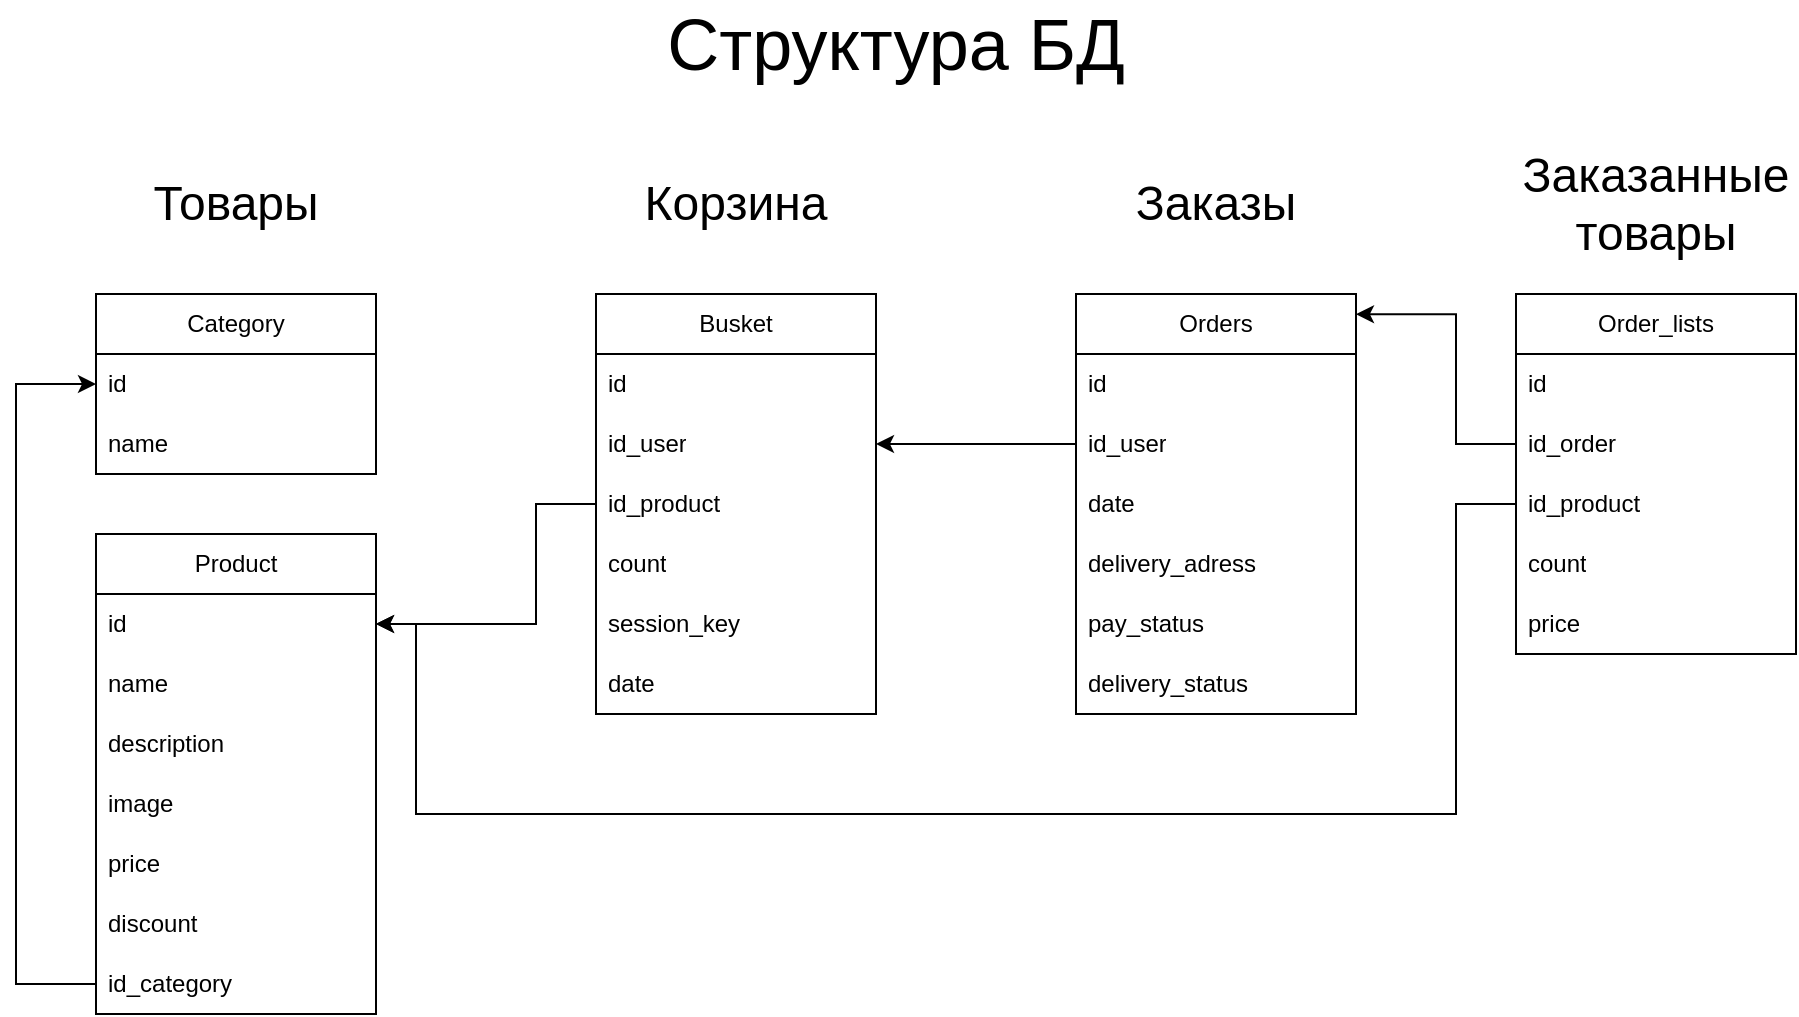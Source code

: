<mxfile version="23.0.2" type="device">
  <diagram name="Страница — 1" id="r4F9Mqhy83kfahdFCiny">
    <mxGraphModel dx="794" dy="511" grid="1" gridSize="10" guides="1" tooltips="1" connect="1" arrows="1" fold="1" page="1" pageScale="1" pageWidth="2339" pageHeight="3300" math="0" shadow="0">
      <root>
        <mxCell id="0" />
        <mxCell id="1" parent="0" />
        <mxCell id="543wyHHQoXR9F3pvuJpK-1" value="Category" style="swimlane;fontStyle=0;childLayout=stackLayout;horizontal=1;startSize=30;horizontalStack=0;resizeParent=1;resizeParentMax=0;resizeLast=0;collapsible=1;marginBottom=0;whiteSpace=wrap;html=1;" parent="1" vertex="1">
          <mxGeometry x="180" y="180" width="140" height="90" as="geometry" />
        </mxCell>
        <mxCell id="543wyHHQoXR9F3pvuJpK-2" value="id" style="text;strokeColor=none;fillColor=none;align=left;verticalAlign=middle;spacingLeft=4;spacingRight=4;overflow=hidden;points=[[0,0.5],[1,0.5]];portConstraint=eastwest;rotatable=0;whiteSpace=wrap;html=1;" parent="543wyHHQoXR9F3pvuJpK-1" vertex="1">
          <mxGeometry y="30" width="140" height="30" as="geometry" />
        </mxCell>
        <mxCell id="543wyHHQoXR9F3pvuJpK-3" value="name" style="text;strokeColor=none;fillColor=none;align=left;verticalAlign=middle;spacingLeft=4;spacingRight=4;overflow=hidden;points=[[0,0.5],[1,0.5]];portConstraint=eastwest;rotatable=0;whiteSpace=wrap;html=1;" parent="543wyHHQoXR9F3pvuJpK-1" vertex="1">
          <mxGeometry y="60" width="140" height="30" as="geometry" />
        </mxCell>
        <mxCell id="543wyHHQoXR9F3pvuJpK-5" value="&lt;font style=&quot;font-size: 36px;&quot;&gt;Структура БД&lt;/font&gt;" style="text;html=1;strokeColor=none;fillColor=none;align=center;verticalAlign=middle;whiteSpace=wrap;rounded=0;" parent="1" vertex="1">
          <mxGeometry x="450" y="40" width="260" height="30" as="geometry" />
        </mxCell>
        <mxCell id="543wyHHQoXR9F3pvuJpK-6" value="&lt;span style=&quot;font-size: 24px;&quot;&gt;Товары&lt;/span&gt;" style="text;html=1;strokeColor=none;fillColor=none;align=center;verticalAlign=middle;whiteSpace=wrap;rounded=0;" parent="1" vertex="1">
          <mxGeometry x="220" y="120" width="60" height="30" as="geometry" />
        </mxCell>
        <mxCell id="543wyHHQoXR9F3pvuJpK-7" value="Product" style="swimlane;fontStyle=0;childLayout=stackLayout;horizontal=1;startSize=30;horizontalStack=0;resizeParent=1;resizeParentMax=0;resizeLast=0;collapsible=1;marginBottom=0;whiteSpace=wrap;html=1;" parent="1" vertex="1">
          <mxGeometry x="180" y="300" width="140" height="240" as="geometry" />
        </mxCell>
        <mxCell id="543wyHHQoXR9F3pvuJpK-8" value="id" style="text;strokeColor=none;fillColor=none;align=left;verticalAlign=middle;spacingLeft=4;spacingRight=4;overflow=hidden;points=[[0,0.5],[1,0.5]];portConstraint=eastwest;rotatable=0;whiteSpace=wrap;html=1;" parent="543wyHHQoXR9F3pvuJpK-7" vertex="1">
          <mxGeometry y="30" width="140" height="30" as="geometry" />
        </mxCell>
        <mxCell id="543wyHHQoXR9F3pvuJpK-9" value="name" style="text;strokeColor=none;fillColor=none;align=left;verticalAlign=middle;spacingLeft=4;spacingRight=4;overflow=hidden;points=[[0,0.5],[1,0.5]];portConstraint=eastwest;rotatable=0;whiteSpace=wrap;html=1;" parent="543wyHHQoXR9F3pvuJpK-7" vertex="1">
          <mxGeometry y="60" width="140" height="30" as="geometry" />
        </mxCell>
        <mxCell id="543wyHHQoXR9F3pvuJpK-10" value="description" style="text;strokeColor=none;fillColor=none;align=left;verticalAlign=middle;spacingLeft=4;spacingRight=4;overflow=hidden;points=[[0,0.5],[1,0.5]];portConstraint=eastwest;rotatable=0;whiteSpace=wrap;html=1;" parent="543wyHHQoXR9F3pvuJpK-7" vertex="1">
          <mxGeometry y="90" width="140" height="30" as="geometry" />
        </mxCell>
        <mxCell id="543wyHHQoXR9F3pvuJpK-21" value="image" style="text;strokeColor=none;fillColor=none;align=left;verticalAlign=middle;spacingLeft=4;spacingRight=4;overflow=hidden;points=[[0,0.5],[1,0.5]];portConstraint=eastwest;rotatable=0;whiteSpace=wrap;html=1;" parent="543wyHHQoXR9F3pvuJpK-7" vertex="1">
          <mxGeometry y="120" width="140" height="30" as="geometry" />
        </mxCell>
        <mxCell id="543wyHHQoXR9F3pvuJpK-22" value="price" style="text;strokeColor=none;fillColor=none;align=left;verticalAlign=middle;spacingLeft=4;spacingRight=4;overflow=hidden;points=[[0,0.5],[1,0.5]];portConstraint=eastwest;rotatable=0;whiteSpace=wrap;html=1;" parent="543wyHHQoXR9F3pvuJpK-7" vertex="1">
          <mxGeometry y="150" width="140" height="30" as="geometry" />
        </mxCell>
        <mxCell id="543wyHHQoXR9F3pvuJpK-23" value="discount" style="text;strokeColor=none;fillColor=none;align=left;verticalAlign=middle;spacingLeft=4;spacingRight=4;overflow=hidden;points=[[0,0.5],[1,0.5]];portConstraint=eastwest;rotatable=0;whiteSpace=wrap;html=1;" parent="543wyHHQoXR9F3pvuJpK-7" vertex="1">
          <mxGeometry y="180" width="140" height="30" as="geometry" />
        </mxCell>
        <mxCell id="543wyHHQoXR9F3pvuJpK-26" value="id_category" style="text;strokeColor=none;fillColor=none;align=left;verticalAlign=middle;spacingLeft=4;spacingRight=4;overflow=hidden;points=[[0,0.5],[1,0.5]];portConstraint=eastwest;rotatable=0;whiteSpace=wrap;html=1;" parent="543wyHHQoXR9F3pvuJpK-7" vertex="1">
          <mxGeometry y="210" width="140" height="30" as="geometry" />
        </mxCell>
        <mxCell id="543wyHHQoXR9F3pvuJpK-27" style="edgeStyle=orthogonalEdgeStyle;rounded=0;orthogonalLoop=1;jettySize=auto;html=1;entryX=0;entryY=0.5;entryDx=0;entryDy=0;" parent="1" source="543wyHHQoXR9F3pvuJpK-26" target="543wyHHQoXR9F3pvuJpK-2" edge="1">
          <mxGeometry relative="1" as="geometry">
            <mxPoint x="120" y="220" as="targetPoint" />
            <Array as="points">
              <mxPoint x="140" y="525" />
              <mxPoint x="140" y="225" />
            </Array>
          </mxGeometry>
        </mxCell>
        <mxCell id="543wyHHQoXR9F3pvuJpK-37" value="&lt;font style=&quot;font-size: 24px;&quot;&gt;Корзина&lt;/font&gt;" style="text;html=1;strokeColor=none;fillColor=none;align=center;verticalAlign=middle;whiteSpace=wrap;rounded=0;" parent="1" vertex="1">
          <mxGeometry x="470" y="120" width="60" height="30" as="geometry" />
        </mxCell>
        <mxCell id="543wyHHQoXR9F3pvuJpK-38" value="Busket" style="swimlane;fontStyle=0;childLayout=stackLayout;horizontal=1;startSize=30;horizontalStack=0;resizeParent=1;resizeParentMax=0;resizeLast=0;collapsible=1;marginBottom=0;whiteSpace=wrap;html=1;" parent="1" vertex="1">
          <mxGeometry x="430" y="180" width="140" height="210" as="geometry" />
        </mxCell>
        <mxCell id="543wyHHQoXR9F3pvuJpK-39" value="id" style="text;strokeColor=none;fillColor=none;align=left;verticalAlign=middle;spacingLeft=4;spacingRight=4;overflow=hidden;points=[[0,0.5],[1,0.5]];portConstraint=eastwest;rotatable=0;whiteSpace=wrap;html=1;" parent="543wyHHQoXR9F3pvuJpK-38" vertex="1">
          <mxGeometry y="30" width="140" height="30" as="geometry" />
        </mxCell>
        <mxCell id="543wyHHQoXR9F3pvuJpK-40" value="id_user" style="text;strokeColor=none;fillColor=none;align=left;verticalAlign=middle;spacingLeft=4;spacingRight=4;overflow=hidden;points=[[0,0.5],[1,0.5]];portConstraint=eastwest;rotatable=0;whiteSpace=wrap;html=1;" parent="543wyHHQoXR9F3pvuJpK-38" vertex="1">
          <mxGeometry y="60" width="140" height="30" as="geometry" />
        </mxCell>
        <mxCell id="543wyHHQoXR9F3pvuJpK-41" value="id_product" style="text;strokeColor=none;fillColor=none;align=left;verticalAlign=middle;spacingLeft=4;spacingRight=4;overflow=hidden;points=[[0,0.5],[1,0.5]];portConstraint=eastwest;rotatable=0;whiteSpace=wrap;html=1;" parent="543wyHHQoXR9F3pvuJpK-38" vertex="1">
          <mxGeometry y="90" width="140" height="30" as="geometry" />
        </mxCell>
        <mxCell id="543wyHHQoXR9F3pvuJpK-44" value="count" style="text;strokeColor=none;fillColor=none;align=left;verticalAlign=middle;spacingLeft=4;spacingRight=4;overflow=hidden;points=[[0,0.5],[1,0.5]];portConstraint=eastwest;rotatable=0;whiteSpace=wrap;html=1;" parent="543wyHHQoXR9F3pvuJpK-38" vertex="1">
          <mxGeometry y="120" width="140" height="30" as="geometry" />
        </mxCell>
        <mxCell id="543wyHHQoXR9F3pvuJpK-45" value="session_key" style="text;strokeColor=none;fillColor=none;align=left;verticalAlign=middle;spacingLeft=4;spacingRight=4;overflow=hidden;points=[[0,0.5],[1,0.5]];portConstraint=eastwest;rotatable=0;whiteSpace=wrap;html=1;" parent="543wyHHQoXR9F3pvuJpK-38" vertex="1">
          <mxGeometry y="150" width="140" height="30" as="geometry" />
        </mxCell>
        <mxCell id="543wyHHQoXR9F3pvuJpK-46" value="date" style="text;strokeColor=none;fillColor=none;align=left;verticalAlign=middle;spacingLeft=4;spacingRight=4;overflow=hidden;points=[[0,0.5],[1,0.5]];portConstraint=eastwest;rotatable=0;whiteSpace=wrap;html=1;" parent="543wyHHQoXR9F3pvuJpK-38" vertex="1">
          <mxGeometry y="180" width="140" height="30" as="geometry" />
        </mxCell>
        <mxCell id="543wyHHQoXR9F3pvuJpK-43" style="edgeStyle=orthogonalEdgeStyle;rounded=0;orthogonalLoop=1;jettySize=auto;html=1;entryX=1;entryY=0.5;entryDx=0;entryDy=0;exitX=0;exitY=0.5;exitDx=0;exitDy=0;" parent="1" source="543wyHHQoXR9F3pvuJpK-41" target="543wyHHQoXR9F3pvuJpK-8" edge="1">
          <mxGeometry relative="1" as="geometry">
            <mxPoint x="630" y="280" as="sourcePoint" />
            <mxPoint x="320" y="410" as="targetPoint" />
            <Array as="points">
              <mxPoint x="400" y="285" />
              <mxPoint x="400" y="345" />
            </Array>
          </mxGeometry>
        </mxCell>
        <mxCell id="543wyHHQoXR9F3pvuJpK-47" value="&lt;font style=&quot;font-size: 24px;&quot;&gt;Заказы&lt;/font&gt;" style="text;html=1;strokeColor=none;fillColor=none;align=center;verticalAlign=middle;whiteSpace=wrap;rounded=0;" parent="1" vertex="1">
          <mxGeometry x="710" y="120" width="60" height="30" as="geometry" />
        </mxCell>
        <mxCell id="543wyHHQoXR9F3pvuJpK-48" value="Orders" style="swimlane;fontStyle=0;childLayout=stackLayout;horizontal=1;startSize=30;horizontalStack=0;resizeParent=1;resizeParentMax=0;resizeLast=0;collapsible=1;marginBottom=0;whiteSpace=wrap;html=1;" parent="1" vertex="1">
          <mxGeometry x="670" y="180" width="140" height="210" as="geometry" />
        </mxCell>
        <mxCell id="543wyHHQoXR9F3pvuJpK-49" value="id" style="text;strokeColor=none;fillColor=none;align=left;verticalAlign=middle;spacingLeft=4;spacingRight=4;overflow=hidden;points=[[0,0.5],[1,0.5]];portConstraint=eastwest;rotatable=0;whiteSpace=wrap;html=1;" parent="543wyHHQoXR9F3pvuJpK-48" vertex="1">
          <mxGeometry y="30" width="140" height="30" as="geometry" />
        </mxCell>
        <mxCell id="543wyHHQoXR9F3pvuJpK-50" value="id_user" style="text;strokeColor=none;fillColor=none;align=left;verticalAlign=middle;spacingLeft=4;spacingRight=4;overflow=hidden;points=[[0,0.5],[1,0.5]];portConstraint=eastwest;rotatable=0;whiteSpace=wrap;html=1;" parent="543wyHHQoXR9F3pvuJpK-48" vertex="1">
          <mxGeometry y="60" width="140" height="30" as="geometry" />
        </mxCell>
        <mxCell id="543wyHHQoXR9F3pvuJpK-51" value="date" style="text;strokeColor=none;fillColor=none;align=left;verticalAlign=middle;spacingLeft=4;spacingRight=4;overflow=hidden;points=[[0,0.5],[1,0.5]];portConstraint=eastwest;rotatable=0;whiteSpace=wrap;html=1;" parent="543wyHHQoXR9F3pvuJpK-48" vertex="1">
          <mxGeometry y="90" width="140" height="30" as="geometry" />
        </mxCell>
        <mxCell id="543wyHHQoXR9F3pvuJpK-53" value="delivery_adress" style="text;strokeColor=none;fillColor=none;align=left;verticalAlign=middle;spacingLeft=4;spacingRight=4;overflow=hidden;points=[[0,0.5],[1,0.5]];portConstraint=eastwest;rotatable=0;whiteSpace=wrap;html=1;" parent="543wyHHQoXR9F3pvuJpK-48" vertex="1">
          <mxGeometry y="120" width="140" height="30" as="geometry" />
        </mxCell>
        <mxCell id="543wyHHQoXR9F3pvuJpK-54" value="pay_status" style="text;strokeColor=none;fillColor=none;align=left;verticalAlign=middle;spacingLeft=4;spacingRight=4;overflow=hidden;points=[[0,0.5],[1,0.5]];portConstraint=eastwest;rotatable=0;whiteSpace=wrap;html=1;" parent="543wyHHQoXR9F3pvuJpK-48" vertex="1">
          <mxGeometry y="150" width="140" height="30" as="geometry" />
        </mxCell>
        <mxCell id="543wyHHQoXR9F3pvuJpK-55" value="delivery_status" style="text;strokeColor=none;fillColor=none;align=left;verticalAlign=middle;spacingLeft=4;spacingRight=4;overflow=hidden;points=[[0,0.5],[1,0.5]];portConstraint=eastwest;rotatable=0;whiteSpace=wrap;html=1;" parent="543wyHHQoXR9F3pvuJpK-48" vertex="1">
          <mxGeometry y="180" width="140" height="30" as="geometry" />
        </mxCell>
        <mxCell id="543wyHHQoXR9F3pvuJpK-57" style="edgeStyle=orthogonalEdgeStyle;rounded=0;orthogonalLoop=1;jettySize=auto;html=1;entryX=1;entryY=0.5;entryDx=0;entryDy=0;" parent="1" source="543wyHHQoXR9F3pvuJpK-50" target="543wyHHQoXR9F3pvuJpK-40" edge="1">
          <mxGeometry relative="1" as="geometry" />
        </mxCell>
        <mxCell id="543wyHHQoXR9F3pvuJpK-58" value="Order_lists" style="swimlane;fontStyle=0;childLayout=stackLayout;horizontal=1;startSize=30;horizontalStack=0;resizeParent=1;resizeParentMax=0;resizeLast=0;collapsible=1;marginBottom=0;whiteSpace=wrap;html=1;" parent="1" vertex="1">
          <mxGeometry x="890" y="180" width="140" height="180" as="geometry" />
        </mxCell>
        <mxCell id="543wyHHQoXR9F3pvuJpK-59" value="id" style="text;strokeColor=none;fillColor=none;align=left;verticalAlign=middle;spacingLeft=4;spacingRight=4;overflow=hidden;points=[[0,0.5],[1,0.5]];portConstraint=eastwest;rotatable=0;whiteSpace=wrap;html=1;" parent="543wyHHQoXR9F3pvuJpK-58" vertex="1">
          <mxGeometry y="30" width="140" height="30" as="geometry" />
        </mxCell>
        <mxCell id="543wyHHQoXR9F3pvuJpK-60" value="id_order" style="text;strokeColor=none;fillColor=none;align=left;verticalAlign=middle;spacingLeft=4;spacingRight=4;overflow=hidden;points=[[0,0.5],[1,0.5]];portConstraint=eastwest;rotatable=0;whiteSpace=wrap;html=1;" parent="543wyHHQoXR9F3pvuJpK-58" vertex="1">
          <mxGeometry y="60" width="140" height="30" as="geometry" />
        </mxCell>
        <mxCell id="543wyHHQoXR9F3pvuJpK-61" value="id_product" style="text;strokeColor=none;fillColor=none;align=left;verticalAlign=middle;spacingLeft=4;spacingRight=4;overflow=hidden;points=[[0,0.5],[1,0.5]];portConstraint=eastwest;rotatable=0;whiteSpace=wrap;html=1;" parent="543wyHHQoXR9F3pvuJpK-58" vertex="1">
          <mxGeometry y="90" width="140" height="30" as="geometry" />
        </mxCell>
        <mxCell id="543wyHHQoXR9F3pvuJpK-67" value="count" style="text;strokeColor=none;fillColor=none;align=left;verticalAlign=middle;spacingLeft=4;spacingRight=4;overflow=hidden;points=[[0,0.5],[1,0.5]];portConstraint=eastwest;rotatable=0;whiteSpace=wrap;html=1;" parent="543wyHHQoXR9F3pvuJpK-58" vertex="1">
          <mxGeometry y="120" width="140" height="30" as="geometry" />
        </mxCell>
        <mxCell id="543wyHHQoXR9F3pvuJpK-68" value="price" style="text;strokeColor=none;fillColor=none;align=left;verticalAlign=middle;spacingLeft=4;spacingRight=4;overflow=hidden;points=[[0,0.5],[1,0.5]];portConstraint=eastwest;rotatable=0;whiteSpace=wrap;html=1;" parent="543wyHHQoXR9F3pvuJpK-58" vertex="1">
          <mxGeometry y="150" width="140" height="30" as="geometry" />
        </mxCell>
        <mxCell id="543wyHHQoXR9F3pvuJpK-63" value="&lt;font style=&quot;font-size: 24px;&quot;&gt;Заказанные товары&lt;/font&gt;" style="text;html=1;strokeColor=none;fillColor=none;align=center;verticalAlign=middle;whiteSpace=wrap;rounded=0;" parent="1" vertex="1">
          <mxGeometry x="930" y="120" width="60" height="30" as="geometry" />
        </mxCell>
        <mxCell id="543wyHHQoXR9F3pvuJpK-65" style="edgeStyle=orthogonalEdgeStyle;rounded=0;orthogonalLoop=1;jettySize=auto;html=1;entryX=1;entryY=0.048;entryDx=0;entryDy=0;entryPerimeter=0;" parent="1" source="543wyHHQoXR9F3pvuJpK-60" target="543wyHHQoXR9F3pvuJpK-48" edge="1">
          <mxGeometry relative="1" as="geometry">
            <Array as="points">
              <mxPoint x="860" y="255" />
              <mxPoint x="860" y="190" />
            </Array>
          </mxGeometry>
        </mxCell>
        <mxCell id="543wyHHQoXR9F3pvuJpK-66" style="edgeStyle=orthogonalEdgeStyle;rounded=0;orthogonalLoop=1;jettySize=auto;html=1;entryX=1;entryY=0.5;entryDx=0;entryDy=0;" parent="1" source="543wyHHQoXR9F3pvuJpK-61" target="543wyHHQoXR9F3pvuJpK-8" edge="1">
          <mxGeometry relative="1" as="geometry">
            <Array as="points">
              <mxPoint x="860" y="285" />
              <mxPoint x="860" y="440" />
              <mxPoint x="340" y="440" />
              <mxPoint x="340" y="345" />
            </Array>
          </mxGeometry>
        </mxCell>
      </root>
    </mxGraphModel>
  </diagram>
</mxfile>
